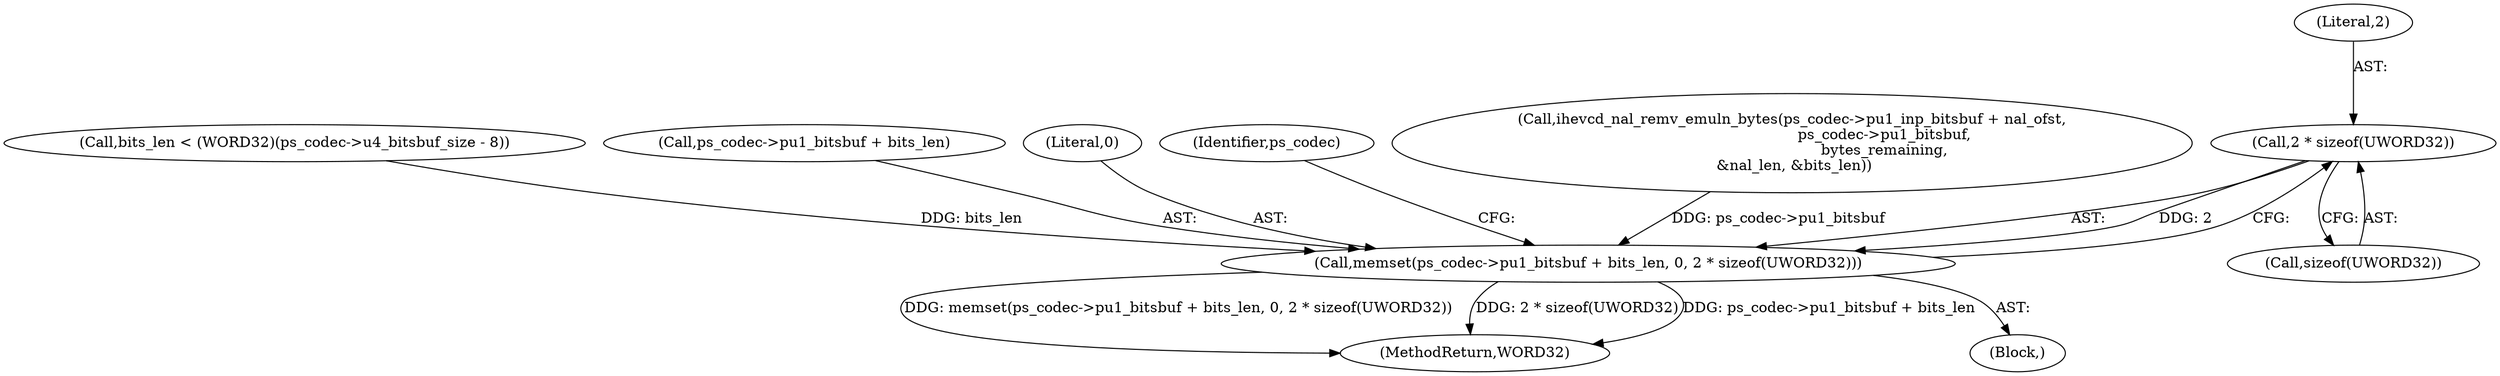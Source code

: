 digraph "0_Android_87fb7909c49e6a4510ba86ace1ffc83459c7e1b9@API" {
"1000957" [label="(Call,2 * sizeof(UWORD32))"];
"1000950" [label="(Call,memset(ps_codec->pu1_bitsbuf + bits_len, 0, 2 * sizeof(UWORD32)))"];
"1000940" [label="(Call,bits_len < (WORD32)(ps_codec->u4_bitsbuf_size - 8))"];
"1000951" [label="(Call,ps_codec->pu1_bitsbuf + bits_len)"];
"1000956" [label="(Literal,0)"];
"1000950" [label="(Call,memset(ps_codec->pu1_bitsbuf + bits_len, 0, 2 * sizeof(UWORD32)))"];
"1000963" [label="(Identifier,ps_codec)"];
"1001903" [label="(MethodReturn,WORD32)"];
"1000957" [label="(Call,2 * sizeof(UWORD32))"];
"1000958" [label="(Literal,2)"];
"1000949" [label="(Block,)"];
"1000925" [label="(Call,ihevcd_nal_remv_emuln_bytes(ps_codec->pu1_inp_bitsbuf + nal_ofst,\n                                        ps_codec->pu1_bitsbuf,\n                                        bytes_remaining,\n &nal_len, &bits_len))"];
"1000959" [label="(Call,sizeof(UWORD32))"];
"1000957" -> "1000950"  [label="AST: "];
"1000957" -> "1000959"  [label="CFG: "];
"1000958" -> "1000957"  [label="AST: "];
"1000959" -> "1000957"  [label="AST: "];
"1000950" -> "1000957"  [label="CFG: "];
"1000957" -> "1000950"  [label="DDG: 2"];
"1000950" -> "1000949"  [label="AST: "];
"1000951" -> "1000950"  [label="AST: "];
"1000956" -> "1000950"  [label="AST: "];
"1000963" -> "1000950"  [label="CFG: "];
"1000950" -> "1001903"  [label="DDG: memset(ps_codec->pu1_bitsbuf + bits_len, 0, 2 * sizeof(UWORD32))"];
"1000950" -> "1001903"  [label="DDG: 2 * sizeof(UWORD32)"];
"1000950" -> "1001903"  [label="DDG: ps_codec->pu1_bitsbuf + bits_len"];
"1000925" -> "1000950"  [label="DDG: ps_codec->pu1_bitsbuf"];
"1000940" -> "1000950"  [label="DDG: bits_len"];
}
